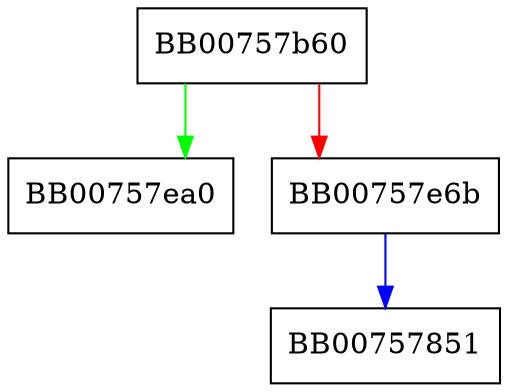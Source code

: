 digraph ecp_nistz256_point_addx {
  node [shape="box"];
  graph [splines=ortho];
  BB00757b60 -> BB00757ea0 [color="green"];
  BB00757b60 -> BB00757e6b [color="red"];
  BB00757e6b -> BB00757851 [color="blue"];
}